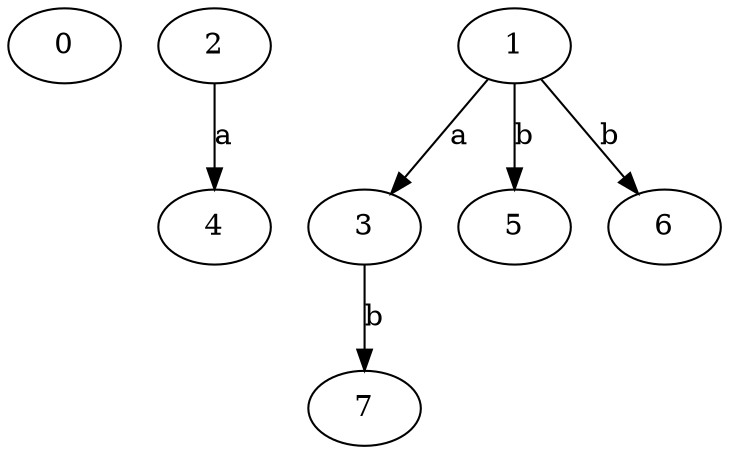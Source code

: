 strict digraph  {
0;
2;
3;
4;
5;
6;
7;
1;
2 -> 4  [label=a];
3 -> 7  [label=b];
1 -> 3  [label=a];
1 -> 5  [label=b];
1 -> 6  [label=b];
}
